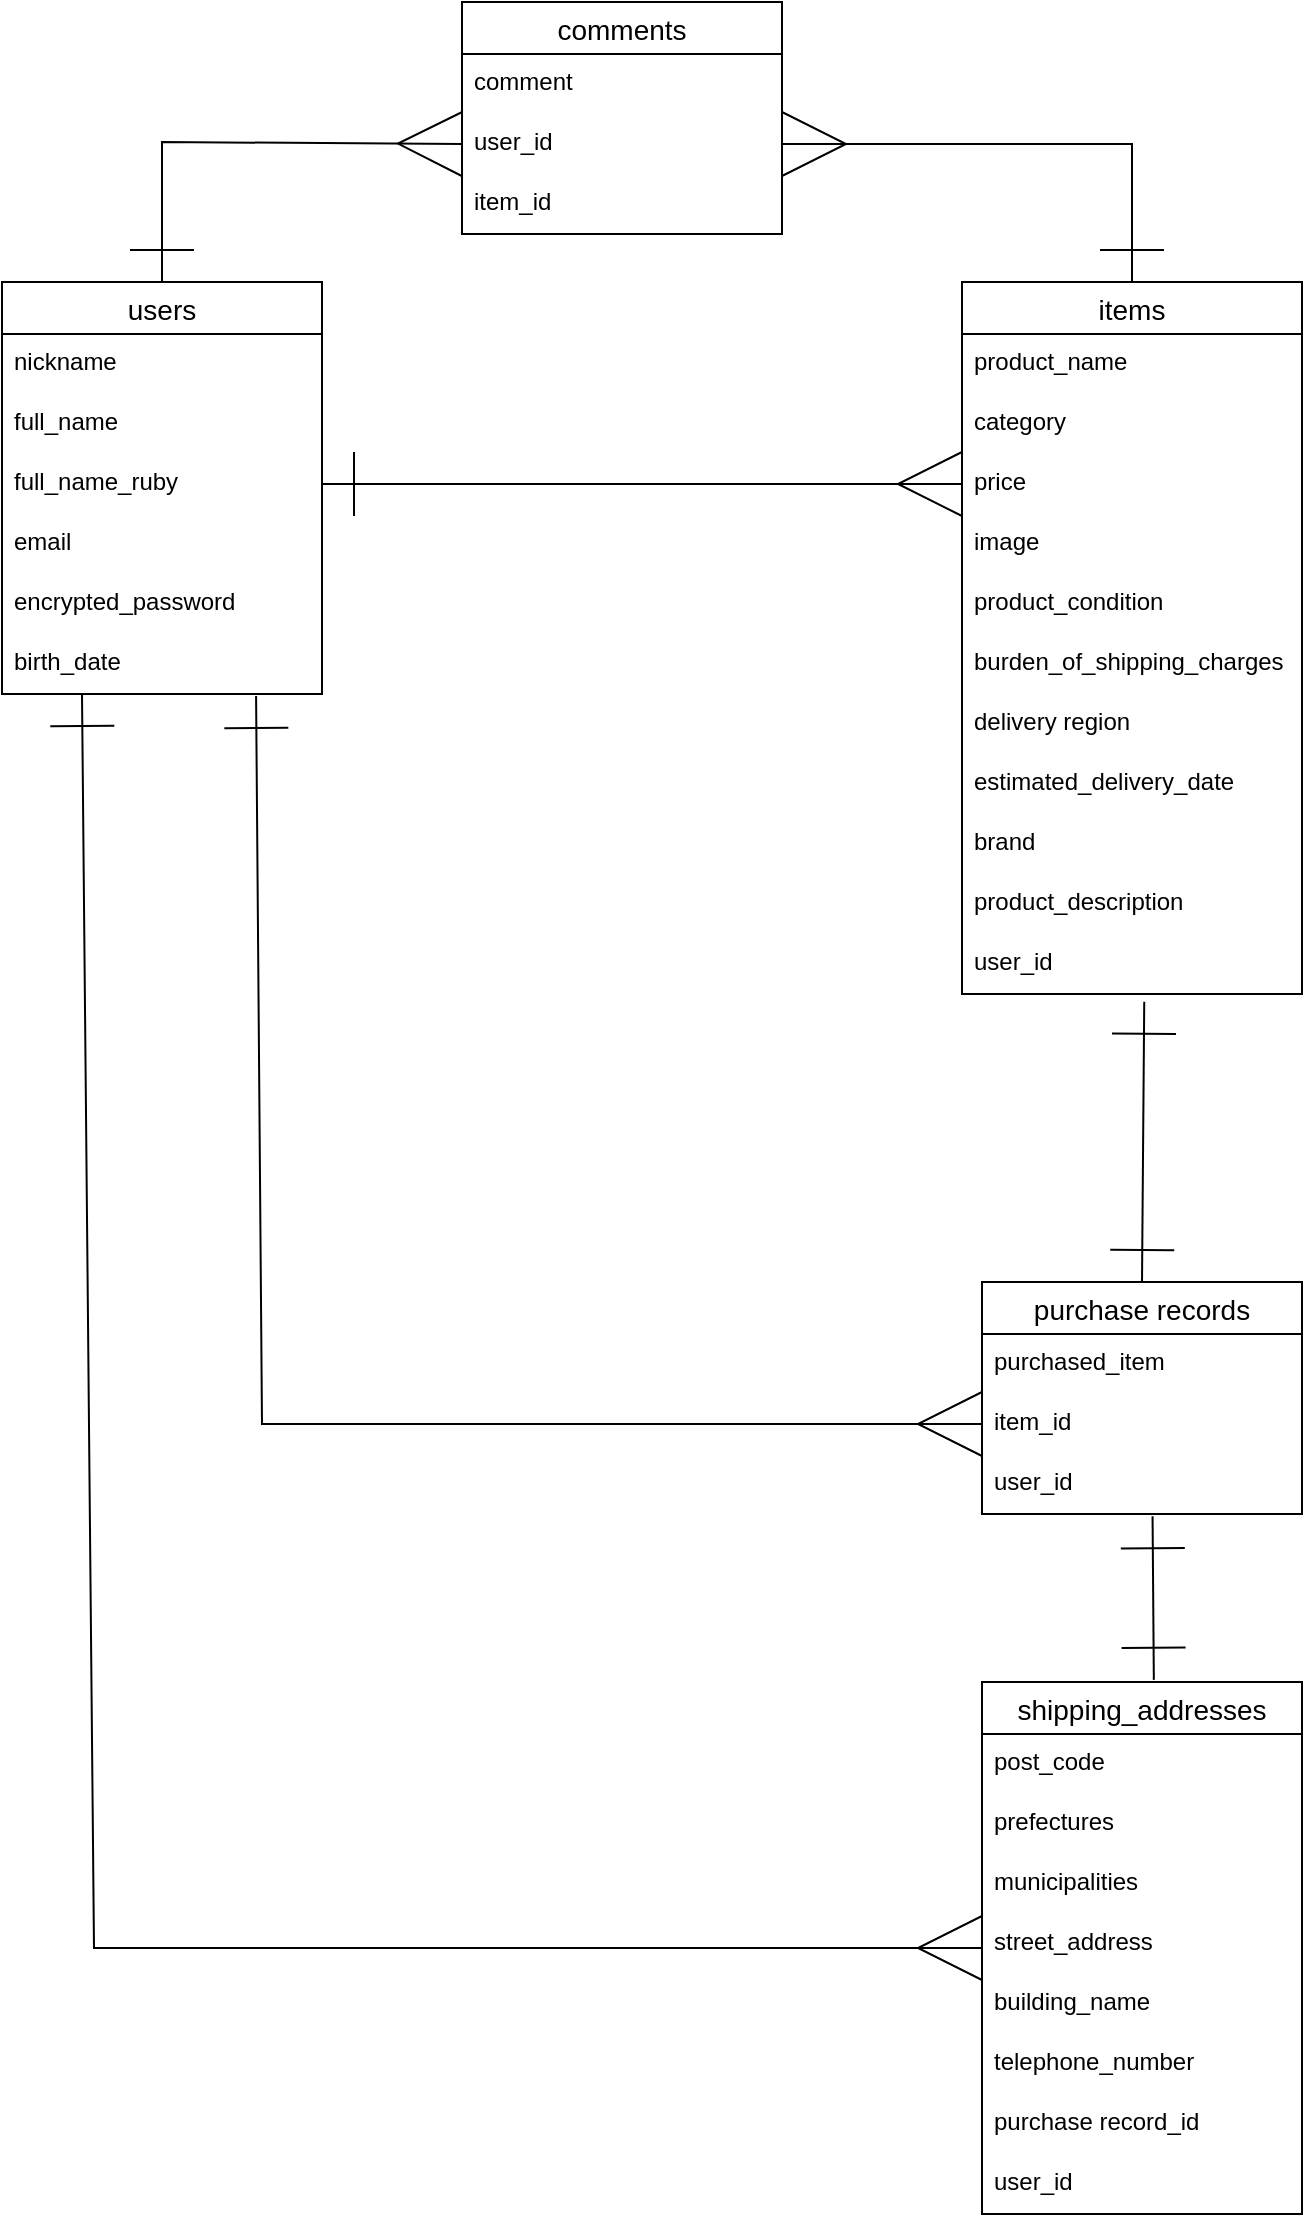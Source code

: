 <mxfile>
    <diagram id="_8JZTozbjtu65qSdM_pC" name="ページ1">
        <mxGraphModel dx="1520" dy="974" grid="1" gridSize="14" guides="1" tooltips="1" connect="1" arrows="1" fold="1" page="1" pageScale="1" pageWidth="827" pageHeight="1169" math="0" shadow="0">
            <root>
                <mxCell id="0"/>
                <mxCell id="1" parent="0"/>
                <mxCell id="30" style="edgeStyle=none;html=1;exitX=0.5;exitY=0;exitDx=0;exitDy=0;entryX=0;entryY=0.5;entryDx=0;entryDy=0;rounded=0;endArrow=ERmany;endFill=0;endSize=30;startArrow=ERone;startFill=0;startSize=30;" parent="1" source="2" target="26" edge="1">
                    <mxGeometry relative="1" as="geometry">
                        <Array as="points">
                            <mxPoint x="174" y="110"/>
                        </Array>
                    </mxGeometry>
                </mxCell>
                <mxCell id="54" style="edgeStyle=none;rounded=0;html=1;startArrow=ERone;startFill=0;endArrow=ERmany;endFill=0;startSize=30;endSize=30;entryX=0;entryY=0.5;entryDx=0;entryDy=0;exitX=0.794;exitY=1.035;exitDx=0;exitDy=0;exitPerimeter=0;" parent="1" source="10" target="51" edge="1">
                    <mxGeometry relative="1" as="geometry">
                        <mxPoint x="590" y="780" as="targetPoint"/>
                        <mxPoint x="174" y="440" as="sourcePoint"/>
                        <Array as="points">
                            <mxPoint x="224" y="751"/>
                        </Array>
                    </mxGeometry>
                </mxCell>
                <mxCell id="55" style="edgeStyle=none;rounded=0;html=1;exitX=0.25;exitY=1;exitDx=0;exitDy=0;entryX=0;entryY=0.5;entryDx=0;entryDy=0;startArrow=ERone;startFill=0;endArrow=ERmany;endFill=0;startSize=30;endSize=30;" parent="1" source="2" target="36" edge="1">
                    <mxGeometry relative="1" as="geometry">
                        <Array as="points">
                            <mxPoint x="140" y="1013"/>
                        </Array>
                    </mxGeometry>
                </mxCell>
                <mxCell id="2" value="users" style="swimlane;fontStyle=0;childLayout=stackLayout;horizontal=1;startSize=26;horizontalStack=0;resizeParent=1;resizeParentMax=0;resizeLast=0;collapsible=1;marginBottom=0;align=center;fontSize=14;" parent="1" vertex="1">
                    <mxGeometry x="94" y="180" width="160" height="206" as="geometry"/>
                </mxCell>
                <mxCell id="3" value="nickname" style="text;strokeColor=none;fillColor=none;spacingLeft=4;spacingRight=4;overflow=hidden;rotatable=0;points=[[0,0.5],[1,0.5]];portConstraint=eastwest;fontSize=12;" parent="2" vertex="1">
                    <mxGeometry y="26" width="160" height="30" as="geometry"/>
                </mxCell>
                <mxCell id="4" value="full_name" style="text;strokeColor=none;fillColor=none;spacingLeft=4;spacingRight=4;overflow=hidden;rotatable=0;points=[[0,0.5],[1,0.5]];portConstraint=eastwest;fontSize=12;" parent="2" vertex="1">
                    <mxGeometry y="56" width="160" height="30" as="geometry"/>
                </mxCell>
                <mxCell id="5" value="full_name_ruby" style="text;strokeColor=none;fillColor=none;spacingLeft=4;spacingRight=4;overflow=hidden;rotatable=0;points=[[0,0.5],[1,0.5]];portConstraint=eastwest;fontSize=12;" parent="2" vertex="1">
                    <mxGeometry y="86" width="160" height="30" as="geometry"/>
                </mxCell>
                <mxCell id="8" value="email" style="text;strokeColor=none;fillColor=none;spacingLeft=4;spacingRight=4;overflow=hidden;rotatable=0;points=[[0,0.5],[1,0.5]];portConstraint=eastwest;fontSize=12;" parent="2" vertex="1">
                    <mxGeometry y="116" width="160" height="30" as="geometry"/>
                </mxCell>
                <mxCell id="9" value="encrypted_password" style="text;strokeColor=none;fillColor=none;spacingLeft=4;spacingRight=4;overflow=hidden;rotatable=0;points=[[0,0.5],[1,0.5]];portConstraint=eastwest;fontSize=12;" parent="2" vertex="1">
                    <mxGeometry y="146" width="160" height="30" as="geometry"/>
                </mxCell>
                <mxCell id="10" value="birth_date" style="text;strokeColor=none;fillColor=none;spacingLeft=4;spacingRight=4;overflow=hidden;rotatable=0;points=[[0,0.5],[1,0.5]];portConstraint=eastwest;fontSize=12;" parent="2" vertex="1">
                    <mxGeometry y="176" width="160" height="30" as="geometry"/>
                </mxCell>
                <mxCell id="31" style="edgeStyle=none;rounded=0;html=1;exitX=0.5;exitY=0;exitDx=0;exitDy=0;entryX=1;entryY=0.5;entryDx=0;entryDy=0;endArrow=ERmany;endFill=0;endSize=30;startArrow=ERone;startFill=0;startSize=30;" parent="1" source="11" target="26" edge="1">
                    <mxGeometry relative="1" as="geometry">
                        <Array as="points">
                            <mxPoint x="659" y="111"/>
                        </Array>
                    </mxGeometry>
                </mxCell>
                <mxCell id="11" value="items" style="swimlane;fontStyle=0;childLayout=stackLayout;horizontal=1;startSize=26;horizontalStack=0;resizeParent=1;resizeParentMax=0;resizeLast=0;collapsible=1;marginBottom=0;align=center;fontSize=14;" parent="1" vertex="1">
                    <mxGeometry x="574" y="180" width="170" height="356" as="geometry"/>
                </mxCell>
                <mxCell id="12" value="product_name" style="text;strokeColor=none;fillColor=none;spacingLeft=4;spacingRight=4;overflow=hidden;rotatable=0;points=[[0,0.5],[1,0.5]];portConstraint=eastwest;fontSize=12;" parent="11" vertex="1">
                    <mxGeometry y="26" width="170" height="30" as="geometry"/>
                </mxCell>
                <mxCell id="13" value="category" style="text;strokeColor=none;fillColor=none;spacingLeft=4;spacingRight=4;overflow=hidden;rotatable=0;points=[[0,0.5],[1,0.5]];portConstraint=eastwest;fontSize=12;" parent="11" vertex="1">
                    <mxGeometry y="56" width="170" height="30" as="geometry"/>
                </mxCell>
                <mxCell id="14" value="price" style="text;strokeColor=none;fillColor=none;spacingLeft=4;spacingRight=4;overflow=hidden;rotatable=0;points=[[0,0.5],[1,0.5]];portConstraint=eastwest;fontSize=12;" parent="11" vertex="1">
                    <mxGeometry y="86" width="170" height="30" as="geometry"/>
                </mxCell>
                <mxCell id="19" value="image" style="text;strokeColor=none;fillColor=none;spacingLeft=4;spacingRight=4;overflow=hidden;rotatable=0;points=[[0,0.5],[1,0.5]];portConstraint=eastwest;fontSize=12;" parent="11" vertex="1">
                    <mxGeometry y="116" width="170" height="30" as="geometry"/>
                </mxCell>
                <mxCell id="18" value="product_condition" style="text;strokeColor=none;fillColor=none;spacingLeft=4;spacingRight=4;overflow=hidden;rotatable=0;points=[[0,0.5],[1,0.5]];portConstraint=eastwest;fontSize=12;" parent="11" vertex="1">
                    <mxGeometry y="146" width="170" height="30" as="geometry"/>
                </mxCell>
                <mxCell id="16" value="burden_of_shipping_charges" style="text;strokeColor=none;fillColor=none;spacingLeft=4;spacingRight=4;overflow=hidden;rotatable=0;points=[[0,0.5],[1,0.5]];portConstraint=eastwest;fontSize=12;" parent="11" vertex="1">
                    <mxGeometry y="176" width="170" height="30" as="geometry"/>
                </mxCell>
                <mxCell id="15" value="delivery region" style="text;strokeColor=none;fillColor=none;spacingLeft=4;spacingRight=4;overflow=hidden;rotatable=0;points=[[0,0.5],[1,0.5]];portConstraint=eastwest;fontSize=12;" parent="11" vertex="1">
                    <mxGeometry y="206" width="170" height="30" as="geometry"/>
                </mxCell>
                <mxCell id="21" value="estimated_delivery_date" style="text;strokeColor=none;fillColor=none;spacingLeft=4;spacingRight=4;overflow=hidden;rotatable=0;points=[[0,0.5],[1,0.5]];portConstraint=eastwest;fontSize=12;" parent="11" vertex="1">
                    <mxGeometry y="236" width="170" height="30" as="geometry"/>
                </mxCell>
                <mxCell id="22" value="brand" style="text;strokeColor=none;fillColor=none;spacingLeft=4;spacingRight=4;overflow=hidden;rotatable=0;points=[[0,0.5],[1,0.5]];portConstraint=eastwest;fontSize=12;" parent="11" vertex="1">
                    <mxGeometry y="266" width="170" height="30" as="geometry"/>
                </mxCell>
                <mxCell id="23" value="product_description" style="text;strokeColor=none;fillColor=none;spacingLeft=4;spacingRight=4;overflow=hidden;rotatable=0;points=[[0,0.5],[1,0.5]];portConstraint=eastwest;fontSize=12;" parent="11" vertex="1">
                    <mxGeometry y="296" width="170" height="30" as="geometry"/>
                </mxCell>
                <mxCell id="48" value="user_id" style="text;strokeColor=none;fillColor=none;spacingLeft=4;spacingRight=4;overflow=hidden;rotatable=0;points=[[0,0.5],[1,0.5]];portConstraint=eastwest;fontSize=12;perimeterSpacing=0;strokeWidth=1;" parent="11" vertex="1">
                    <mxGeometry y="326" width="170" height="30" as="geometry"/>
                </mxCell>
                <mxCell id="24" value="comments" style="swimlane;fontStyle=0;childLayout=stackLayout;horizontal=1;startSize=26;horizontalStack=0;resizeParent=1;resizeParentMax=0;resizeLast=0;collapsible=1;marginBottom=0;align=center;fontSize=14;" parent="1" vertex="1">
                    <mxGeometry x="324" y="40" width="160" height="116" as="geometry"/>
                </mxCell>
                <mxCell id="25" value="comment" style="text;strokeColor=none;fillColor=none;spacingLeft=4;spacingRight=4;overflow=hidden;rotatable=0;points=[[0,0.5],[1,0.5]];portConstraint=eastwest;fontSize=12;" parent="24" vertex="1">
                    <mxGeometry y="26" width="160" height="30" as="geometry"/>
                </mxCell>
                <mxCell id="26" value="user_id" style="text;strokeColor=none;fillColor=none;spacingLeft=4;spacingRight=4;overflow=hidden;rotatable=0;points=[[0,0.5],[1,0.5]];portConstraint=eastwest;fontSize=12;" parent="24" vertex="1">
                    <mxGeometry y="56" width="160" height="30" as="geometry"/>
                </mxCell>
                <mxCell id="27" value="item_id" style="text;strokeColor=none;fillColor=none;spacingLeft=4;spacingRight=4;overflow=hidden;rotatable=0;points=[[0,0.5],[1,0.5]];portConstraint=eastwest;fontSize=12;" parent="24" vertex="1">
                    <mxGeometry y="86" width="160" height="30" as="geometry"/>
                </mxCell>
                <mxCell id="49" style="edgeStyle=none;rounded=0;html=1;exitX=0.5;exitY=0;exitDx=0;exitDy=0;endArrow=ERone;endFill=0;endSize=30;startArrow=ERone;startFill=0;startSize=30;entryX=0.536;entryY=1.13;entryDx=0;entryDy=0;entryPerimeter=0;" parent="1" source="32" target="48" edge="1">
                    <mxGeometry relative="1" as="geometry">
                        <mxPoint x="654" y="570" as="targetPoint"/>
                    </mxGeometry>
                </mxCell>
                <mxCell id="32" value="purchase records" style="swimlane;fontStyle=0;childLayout=stackLayout;horizontal=1;startSize=26;horizontalStack=0;resizeParent=1;resizeParentMax=0;resizeLast=0;collapsible=1;marginBottom=0;align=center;fontSize=14;" parent="1" vertex="1">
                    <mxGeometry x="584" y="680" width="160" height="116" as="geometry"/>
                </mxCell>
                <mxCell id="34" value="purchased_item" style="text;strokeColor=none;fillColor=none;spacingLeft=4;spacingRight=4;overflow=hidden;rotatable=0;points=[[0,0.5],[1,0.5]];portConstraint=eastwest;fontSize=12;" parent="32" vertex="1">
                    <mxGeometry y="26" width="160" height="30" as="geometry"/>
                </mxCell>
                <mxCell id="51" value="item_id" style="text;strokeColor=none;fillColor=none;spacingLeft=4;spacingRight=4;overflow=hidden;rotatable=0;points=[[0,0.5],[1,0.5]];portConstraint=eastwest;fontSize=12;" parent="32" vertex="1">
                    <mxGeometry y="56" width="160" height="30" as="geometry"/>
                </mxCell>
                <mxCell id="56" value="user_id" style="text;strokeColor=none;fillColor=none;spacingLeft=4;spacingRight=4;overflow=hidden;rotatable=0;points=[[0,0.5],[1,0.5]];portConstraint=eastwest;fontSize=12;strokeWidth=1;" parent="32" vertex="1">
                    <mxGeometry y="86" width="160" height="30" as="geometry"/>
                </mxCell>
                <mxCell id="43" style="edgeStyle=none;rounded=0;html=1;exitX=0.537;exitY=-0.004;exitDx=0;exitDy=0;endArrow=ERone;endFill=0;endSize=30;startArrow=ERone;startFill=0;startSize=30;entryX=0.533;entryY=1.038;entryDx=0;entryDy=0;jumpSize=6;entryPerimeter=0;exitPerimeter=0;" parent="1" source="36" target="56" edge="1">
                    <mxGeometry relative="1" as="geometry">
                        <mxPoint x="660" y="830" as="targetPoint"/>
                    </mxGeometry>
                </mxCell>
                <mxCell id="36" value="shipping_addresses" style="swimlane;fontStyle=0;childLayout=stackLayout;horizontal=1;startSize=26;horizontalStack=0;resizeParent=1;resizeParentMax=0;resizeLast=0;collapsible=1;marginBottom=0;align=center;fontSize=14;" parent="1" vertex="1">
                    <mxGeometry x="584" y="880" width="160" height="266" as="geometry"/>
                </mxCell>
                <mxCell id="37" value="post_code" style="text;strokeColor=none;fillColor=none;spacingLeft=4;spacingRight=4;overflow=hidden;rotatable=0;points=[[0,0.5],[1,0.5]];portConstraint=eastwest;fontSize=12;" parent="36" vertex="1">
                    <mxGeometry y="26" width="160" height="30" as="geometry"/>
                </mxCell>
                <mxCell id="38" value="prefectures" style="text;strokeColor=none;fillColor=none;spacingLeft=4;spacingRight=4;overflow=hidden;rotatable=0;points=[[0,0.5],[1,0.5]];portConstraint=eastwest;fontSize=12;" parent="36" vertex="1">
                    <mxGeometry y="56" width="160" height="30" as="geometry"/>
                </mxCell>
                <mxCell id="40" value="municipalities" style="text;strokeColor=none;fillColor=none;spacingLeft=4;spacingRight=4;overflow=hidden;rotatable=0;points=[[0,0.5],[1,0.5]];portConstraint=eastwest;fontSize=12;" parent="36" vertex="1">
                    <mxGeometry y="86" width="160" height="30" as="geometry"/>
                </mxCell>
                <mxCell id="42" value="street_address" style="text;strokeColor=none;fillColor=none;spacingLeft=4;spacingRight=4;overflow=hidden;rotatable=0;points=[[0,0.5],[1,0.5]];portConstraint=eastwest;fontSize=12;" parent="36" vertex="1">
                    <mxGeometry y="116" width="160" height="30" as="geometry"/>
                </mxCell>
                <mxCell id="41" value="building_name" style="text;strokeColor=none;fillColor=none;spacingLeft=4;spacingRight=4;overflow=hidden;rotatable=0;points=[[0,0.5],[1,0.5]];portConstraint=eastwest;fontSize=12;" parent="36" vertex="1">
                    <mxGeometry y="146" width="160" height="30" as="geometry"/>
                </mxCell>
                <mxCell id="39" value="telephone_number" style="text;strokeColor=none;fillColor=none;spacingLeft=4;spacingRight=4;overflow=hidden;rotatable=0;points=[[0,0.5],[1,0.5]];portConstraint=eastwest;fontSize=12;" parent="36" vertex="1">
                    <mxGeometry y="176" width="160" height="30" as="geometry"/>
                </mxCell>
                <mxCell id="50" value="purchase record_id" style="text;strokeColor=none;fillColor=none;spacingLeft=4;spacingRight=4;overflow=hidden;rotatable=0;points=[[0,0.5],[1,0.5]];portConstraint=eastwest;fontSize=12;" parent="36" vertex="1">
                    <mxGeometry y="206" width="160" height="30" as="geometry"/>
                </mxCell>
                <mxCell id="57" value="user_id" style="text;strokeColor=none;fillColor=none;spacingLeft=4;spacingRight=4;overflow=hidden;rotatable=0;points=[[0,0.5],[1,0.5]];portConstraint=eastwest;fontSize=12;strokeWidth=1;" parent="36" vertex="1">
                    <mxGeometry y="236" width="160" height="30" as="geometry"/>
                </mxCell>
                <mxCell id="47" style="edgeStyle=none;rounded=0;html=1;exitX=1;exitY=0.5;exitDx=0;exitDy=0;entryX=0;entryY=0.5;entryDx=0;entryDy=0;endArrow=ERmany;endFill=0;endSize=30;startArrow=ERone;startFill=0;startSize=30;" parent="1" source="5" target="14" edge="1">
                    <mxGeometry relative="1" as="geometry"/>
                </mxCell>
            </root>
        </mxGraphModel>
    </diagram>
</mxfile>